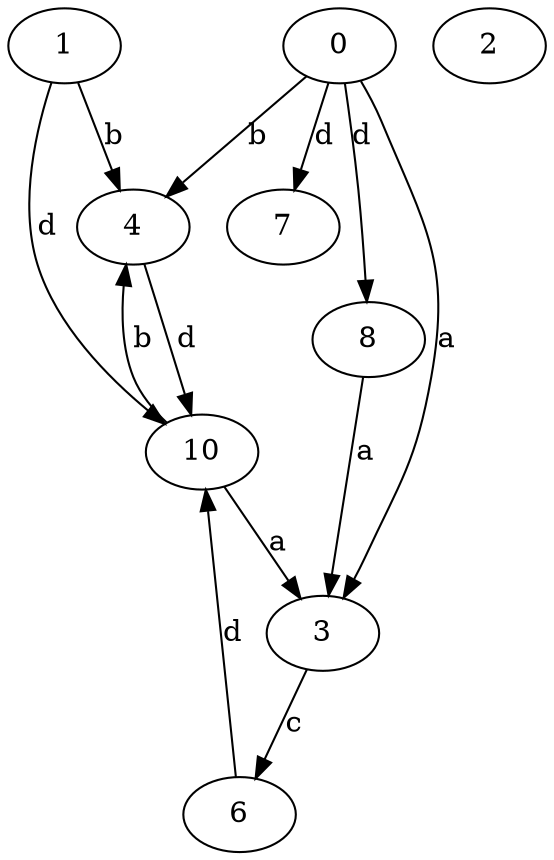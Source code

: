 strict digraph  {
1;
2;
3;
4;
6;
0;
7;
8;
10;
1 -> 4  [label=b];
1 -> 10  [label=d];
3 -> 6  [label=c];
4 -> 10  [label=d];
6 -> 10  [label=d];
0 -> 3  [label=a];
0 -> 4  [label=b];
0 -> 7  [label=d];
0 -> 8  [label=d];
8 -> 3  [label=a];
10 -> 3  [label=a];
10 -> 4  [label=b];
}
